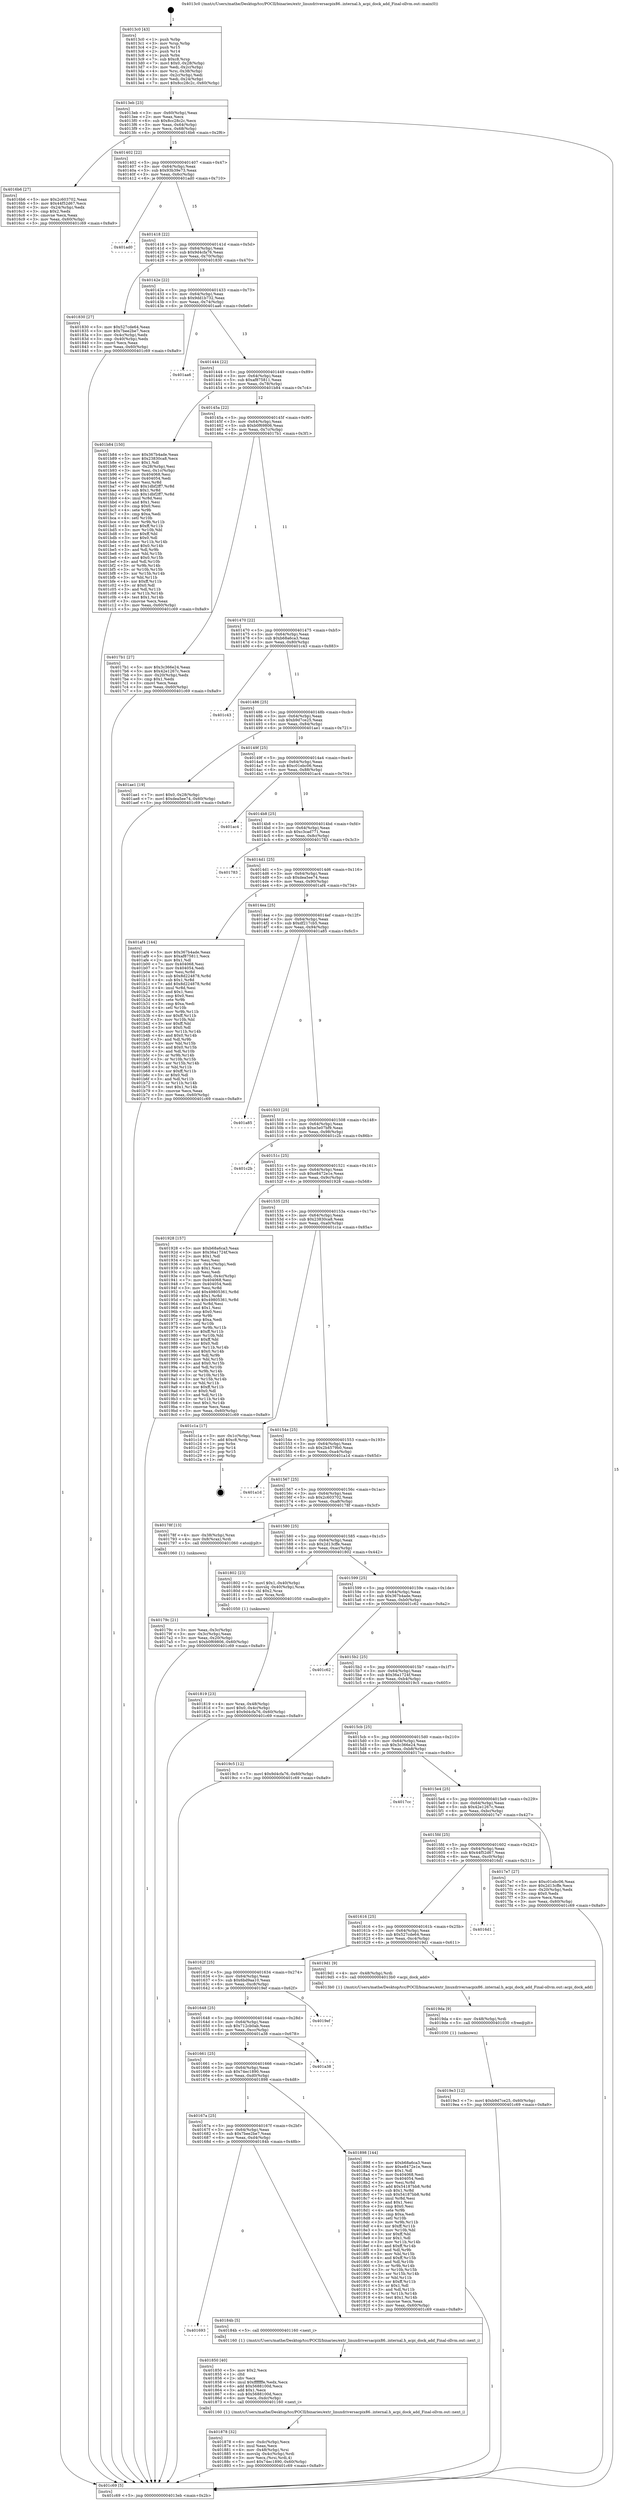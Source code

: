 digraph "0x4013c0" {
  label = "0x4013c0 (/mnt/c/Users/mathe/Desktop/tcc/POCII/binaries/extr_linuxdriversacpix86..internal.h_acpi_dock_add_Final-ollvm.out::main(0))"
  labelloc = "t"
  node[shape=record]

  Entry [label="",width=0.3,height=0.3,shape=circle,fillcolor=black,style=filled]
  "0x4013eb" [label="{
     0x4013eb [23]\l
     | [instrs]\l
     &nbsp;&nbsp;0x4013eb \<+3\>: mov -0x60(%rbp),%eax\l
     &nbsp;&nbsp;0x4013ee \<+2\>: mov %eax,%ecx\l
     &nbsp;&nbsp;0x4013f0 \<+6\>: sub $0x8cc28c2c,%ecx\l
     &nbsp;&nbsp;0x4013f6 \<+3\>: mov %eax,-0x64(%rbp)\l
     &nbsp;&nbsp;0x4013f9 \<+3\>: mov %ecx,-0x68(%rbp)\l
     &nbsp;&nbsp;0x4013fc \<+6\>: je 00000000004016b6 \<main+0x2f6\>\l
  }"]
  "0x4016b6" [label="{
     0x4016b6 [27]\l
     | [instrs]\l
     &nbsp;&nbsp;0x4016b6 \<+5\>: mov $0x2c603702,%eax\l
     &nbsp;&nbsp;0x4016bb \<+5\>: mov $0x44f52d67,%ecx\l
     &nbsp;&nbsp;0x4016c0 \<+3\>: mov -0x24(%rbp),%edx\l
     &nbsp;&nbsp;0x4016c3 \<+3\>: cmp $0x2,%edx\l
     &nbsp;&nbsp;0x4016c6 \<+3\>: cmovne %ecx,%eax\l
     &nbsp;&nbsp;0x4016c9 \<+3\>: mov %eax,-0x60(%rbp)\l
     &nbsp;&nbsp;0x4016cc \<+5\>: jmp 0000000000401c69 \<main+0x8a9\>\l
  }"]
  "0x401402" [label="{
     0x401402 [22]\l
     | [instrs]\l
     &nbsp;&nbsp;0x401402 \<+5\>: jmp 0000000000401407 \<main+0x47\>\l
     &nbsp;&nbsp;0x401407 \<+3\>: mov -0x64(%rbp),%eax\l
     &nbsp;&nbsp;0x40140a \<+5\>: sub $0x93b39e73,%eax\l
     &nbsp;&nbsp;0x40140f \<+3\>: mov %eax,-0x6c(%rbp)\l
     &nbsp;&nbsp;0x401412 \<+6\>: je 0000000000401ad0 \<main+0x710\>\l
  }"]
  "0x401c69" [label="{
     0x401c69 [5]\l
     | [instrs]\l
     &nbsp;&nbsp;0x401c69 \<+5\>: jmp 00000000004013eb \<main+0x2b\>\l
  }"]
  "0x4013c0" [label="{
     0x4013c0 [43]\l
     | [instrs]\l
     &nbsp;&nbsp;0x4013c0 \<+1\>: push %rbp\l
     &nbsp;&nbsp;0x4013c1 \<+3\>: mov %rsp,%rbp\l
     &nbsp;&nbsp;0x4013c4 \<+2\>: push %r15\l
     &nbsp;&nbsp;0x4013c6 \<+2\>: push %r14\l
     &nbsp;&nbsp;0x4013c8 \<+1\>: push %rbx\l
     &nbsp;&nbsp;0x4013c9 \<+7\>: sub $0xc8,%rsp\l
     &nbsp;&nbsp;0x4013d0 \<+7\>: movl $0x0,-0x28(%rbp)\l
     &nbsp;&nbsp;0x4013d7 \<+3\>: mov %edi,-0x2c(%rbp)\l
     &nbsp;&nbsp;0x4013da \<+4\>: mov %rsi,-0x38(%rbp)\l
     &nbsp;&nbsp;0x4013de \<+3\>: mov -0x2c(%rbp),%edi\l
     &nbsp;&nbsp;0x4013e1 \<+3\>: mov %edi,-0x24(%rbp)\l
     &nbsp;&nbsp;0x4013e4 \<+7\>: movl $0x8cc28c2c,-0x60(%rbp)\l
  }"]
  Exit [label="",width=0.3,height=0.3,shape=circle,fillcolor=black,style=filled,peripheries=2]
  "0x401ad0" [label="{
     0x401ad0\l
  }", style=dashed]
  "0x401418" [label="{
     0x401418 [22]\l
     | [instrs]\l
     &nbsp;&nbsp;0x401418 \<+5\>: jmp 000000000040141d \<main+0x5d\>\l
     &nbsp;&nbsp;0x40141d \<+3\>: mov -0x64(%rbp),%eax\l
     &nbsp;&nbsp;0x401420 \<+5\>: sub $0x9d4cfa76,%eax\l
     &nbsp;&nbsp;0x401425 \<+3\>: mov %eax,-0x70(%rbp)\l
     &nbsp;&nbsp;0x401428 \<+6\>: je 0000000000401830 \<main+0x470\>\l
  }"]
  "0x4019e3" [label="{
     0x4019e3 [12]\l
     | [instrs]\l
     &nbsp;&nbsp;0x4019e3 \<+7\>: movl $0xb9d7ce25,-0x60(%rbp)\l
     &nbsp;&nbsp;0x4019ea \<+5\>: jmp 0000000000401c69 \<main+0x8a9\>\l
  }"]
  "0x401830" [label="{
     0x401830 [27]\l
     | [instrs]\l
     &nbsp;&nbsp;0x401830 \<+5\>: mov $0x527cde64,%eax\l
     &nbsp;&nbsp;0x401835 \<+5\>: mov $0x7bee2be7,%ecx\l
     &nbsp;&nbsp;0x40183a \<+3\>: mov -0x4c(%rbp),%edx\l
     &nbsp;&nbsp;0x40183d \<+3\>: cmp -0x40(%rbp),%edx\l
     &nbsp;&nbsp;0x401840 \<+3\>: cmovl %ecx,%eax\l
     &nbsp;&nbsp;0x401843 \<+3\>: mov %eax,-0x60(%rbp)\l
     &nbsp;&nbsp;0x401846 \<+5\>: jmp 0000000000401c69 \<main+0x8a9\>\l
  }"]
  "0x40142e" [label="{
     0x40142e [22]\l
     | [instrs]\l
     &nbsp;&nbsp;0x40142e \<+5\>: jmp 0000000000401433 \<main+0x73\>\l
     &nbsp;&nbsp;0x401433 \<+3\>: mov -0x64(%rbp),%eax\l
     &nbsp;&nbsp;0x401436 \<+5\>: sub $0x9dd1b732,%eax\l
     &nbsp;&nbsp;0x40143b \<+3\>: mov %eax,-0x74(%rbp)\l
     &nbsp;&nbsp;0x40143e \<+6\>: je 0000000000401aa6 \<main+0x6e6\>\l
  }"]
  "0x4019da" [label="{
     0x4019da [9]\l
     | [instrs]\l
     &nbsp;&nbsp;0x4019da \<+4\>: mov -0x48(%rbp),%rdi\l
     &nbsp;&nbsp;0x4019de \<+5\>: call 0000000000401030 \<free@plt\>\l
     | [calls]\l
     &nbsp;&nbsp;0x401030 \{1\} (unknown)\l
  }"]
  "0x401aa6" [label="{
     0x401aa6\l
  }", style=dashed]
  "0x401444" [label="{
     0x401444 [22]\l
     | [instrs]\l
     &nbsp;&nbsp;0x401444 \<+5\>: jmp 0000000000401449 \<main+0x89\>\l
     &nbsp;&nbsp;0x401449 \<+3\>: mov -0x64(%rbp),%eax\l
     &nbsp;&nbsp;0x40144c \<+5\>: sub $0xaf875811,%eax\l
     &nbsp;&nbsp;0x401451 \<+3\>: mov %eax,-0x78(%rbp)\l
     &nbsp;&nbsp;0x401454 \<+6\>: je 0000000000401b84 \<main+0x7c4\>\l
  }"]
  "0x401878" [label="{
     0x401878 [32]\l
     | [instrs]\l
     &nbsp;&nbsp;0x401878 \<+6\>: mov -0xdc(%rbp),%ecx\l
     &nbsp;&nbsp;0x40187e \<+3\>: imul %eax,%ecx\l
     &nbsp;&nbsp;0x401881 \<+4\>: mov -0x48(%rbp),%rsi\l
     &nbsp;&nbsp;0x401885 \<+4\>: movslq -0x4c(%rbp),%rdi\l
     &nbsp;&nbsp;0x401889 \<+3\>: mov %ecx,(%rsi,%rdi,4)\l
     &nbsp;&nbsp;0x40188c \<+7\>: movl $0x74ec1890,-0x60(%rbp)\l
     &nbsp;&nbsp;0x401893 \<+5\>: jmp 0000000000401c69 \<main+0x8a9\>\l
  }"]
  "0x401b84" [label="{
     0x401b84 [150]\l
     | [instrs]\l
     &nbsp;&nbsp;0x401b84 \<+5\>: mov $0x367b4ade,%eax\l
     &nbsp;&nbsp;0x401b89 \<+5\>: mov $0x23830ca8,%ecx\l
     &nbsp;&nbsp;0x401b8e \<+2\>: mov $0x1,%dl\l
     &nbsp;&nbsp;0x401b90 \<+3\>: mov -0x28(%rbp),%esi\l
     &nbsp;&nbsp;0x401b93 \<+3\>: mov %esi,-0x1c(%rbp)\l
     &nbsp;&nbsp;0x401b96 \<+7\>: mov 0x404068,%esi\l
     &nbsp;&nbsp;0x401b9d \<+7\>: mov 0x404054,%edi\l
     &nbsp;&nbsp;0x401ba4 \<+3\>: mov %esi,%r8d\l
     &nbsp;&nbsp;0x401ba7 \<+7\>: add $0x1dbf2ff7,%r8d\l
     &nbsp;&nbsp;0x401bae \<+4\>: sub $0x1,%r8d\l
     &nbsp;&nbsp;0x401bb2 \<+7\>: sub $0x1dbf2ff7,%r8d\l
     &nbsp;&nbsp;0x401bb9 \<+4\>: imul %r8d,%esi\l
     &nbsp;&nbsp;0x401bbd \<+3\>: and $0x1,%esi\l
     &nbsp;&nbsp;0x401bc0 \<+3\>: cmp $0x0,%esi\l
     &nbsp;&nbsp;0x401bc3 \<+4\>: sete %r9b\l
     &nbsp;&nbsp;0x401bc7 \<+3\>: cmp $0xa,%edi\l
     &nbsp;&nbsp;0x401bca \<+4\>: setl %r10b\l
     &nbsp;&nbsp;0x401bce \<+3\>: mov %r9b,%r11b\l
     &nbsp;&nbsp;0x401bd1 \<+4\>: xor $0xff,%r11b\l
     &nbsp;&nbsp;0x401bd5 \<+3\>: mov %r10b,%bl\l
     &nbsp;&nbsp;0x401bd8 \<+3\>: xor $0xff,%bl\l
     &nbsp;&nbsp;0x401bdb \<+3\>: xor $0x0,%dl\l
     &nbsp;&nbsp;0x401bde \<+3\>: mov %r11b,%r14b\l
     &nbsp;&nbsp;0x401be1 \<+4\>: and $0x0,%r14b\l
     &nbsp;&nbsp;0x401be5 \<+3\>: and %dl,%r9b\l
     &nbsp;&nbsp;0x401be8 \<+3\>: mov %bl,%r15b\l
     &nbsp;&nbsp;0x401beb \<+4\>: and $0x0,%r15b\l
     &nbsp;&nbsp;0x401bef \<+3\>: and %dl,%r10b\l
     &nbsp;&nbsp;0x401bf2 \<+3\>: or %r9b,%r14b\l
     &nbsp;&nbsp;0x401bf5 \<+3\>: or %r10b,%r15b\l
     &nbsp;&nbsp;0x401bf8 \<+3\>: xor %r15b,%r14b\l
     &nbsp;&nbsp;0x401bfb \<+3\>: or %bl,%r11b\l
     &nbsp;&nbsp;0x401bfe \<+4\>: xor $0xff,%r11b\l
     &nbsp;&nbsp;0x401c02 \<+3\>: or $0x0,%dl\l
     &nbsp;&nbsp;0x401c05 \<+3\>: and %dl,%r11b\l
     &nbsp;&nbsp;0x401c08 \<+3\>: or %r11b,%r14b\l
     &nbsp;&nbsp;0x401c0b \<+4\>: test $0x1,%r14b\l
     &nbsp;&nbsp;0x401c0f \<+3\>: cmovne %ecx,%eax\l
     &nbsp;&nbsp;0x401c12 \<+3\>: mov %eax,-0x60(%rbp)\l
     &nbsp;&nbsp;0x401c15 \<+5\>: jmp 0000000000401c69 \<main+0x8a9\>\l
  }"]
  "0x40145a" [label="{
     0x40145a [22]\l
     | [instrs]\l
     &nbsp;&nbsp;0x40145a \<+5\>: jmp 000000000040145f \<main+0x9f\>\l
     &nbsp;&nbsp;0x40145f \<+3\>: mov -0x64(%rbp),%eax\l
     &nbsp;&nbsp;0x401462 \<+5\>: sub $0xb0f69806,%eax\l
     &nbsp;&nbsp;0x401467 \<+3\>: mov %eax,-0x7c(%rbp)\l
     &nbsp;&nbsp;0x40146a \<+6\>: je 00000000004017b1 \<main+0x3f1\>\l
  }"]
  "0x401850" [label="{
     0x401850 [40]\l
     | [instrs]\l
     &nbsp;&nbsp;0x401850 \<+5\>: mov $0x2,%ecx\l
     &nbsp;&nbsp;0x401855 \<+1\>: cltd\l
     &nbsp;&nbsp;0x401856 \<+2\>: idiv %ecx\l
     &nbsp;&nbsp;0x401858 \<+6\>: imul $0xfffffffe,%edx,%ecx\l
     &nbsp;&nbsp;0x40185e \<+6\>: add $0x5688100d,%ecx\l
     &nbsp;&nbsp;0x401864 \<+3\>: add $0x1,%ecx\l
     &nbsp;&nbsp;0x401867 \<+6\>: sub $0x5688100d,%ecx\l
     &nbsp;&nbsp;0x40186d \<+6\>: mov %ecx,-0xdc(%rbp)\l
     &nbsp;&nbsp;0x401873 \<+5\>: call 0000000000401160 \<next_i\>\l
     | [calls]\l
     &nbsp;&nbsp;0x401160 \{1\} (/mnt/c/Users/mathe/Desktop/tcc/POCII/binaries/extr_linuxdriversacpix86..internal.h_acpi_dock_add_Final-ollvm.out::next_i)\l
  }"]
  "0x4017b1" [label="{
     0x4017b1 [27]\l
     | [instrs]\l
     &nbsp;&nbsp;0x4017b1 \<+5\>: mov $0x3c366e24,%eax\l
     &nbsp;&nbsp;0x4017b6 \<+5\>: mov $0x42e1267c,%ecx\l
     &nbsp;&nbsp;0x4017bb \<+3\>: mov -0x20(%rbp),%edx\l
     &nbsp;&nbsp;0x4017be \<+3\>: cmp $0x1,%edx\l
     &nbsp;&nbsp;0x4017c1 \<+3\>: cmovl %ecx,%eax\l
     &nbsp;&nbsp;0x4017c4 \<+3\>: mov %eax,-0x60(%rbp)\l
     &nbsp;&nbsp;0x4017c7 \<+5\>: jmp 0000000000401c69 \<main+0x8a9\>\l
  }"]
  "0x401470" [label="{
     0x401470 [22]\l
     | [instrs]\l
     &nbsp;&nbsp;0x401470 \<+5\>: jmp 0000000000401475 \<main+0xb5\>\l
     &nbsp;&nbsp;0x401475 \<+3\>: mov -0x64(%rbp),%eax\l
     &nbsp;&nbsp;0x401478 \<+5\>: sub $0xb68a6ca3,%eax\l
     &nbsp;&nbsp;0x40147d \<+3\>: mov %eax,-0x80(%rbp)\l
     &nbsp;&nbsp;0x401480 \<+6\>: je 0000000000401c43 \<main+0x883\>\l
  }"]
  "0x401693" [label="{
     0x401693\l
  }", style=dashed]
  "0x401c43" [label="{
     0x401c43\l
  }", style=dashed]
  "0x401486" [label="{
     0x401486 [25]\l
     | [instrs]\l
     &nbsp;&nbsp;0x401486 \<+5\>: jmp 000000000040148b \<main+0xcb\>\l
     &nbsp;&nbsp;0x40148b \<+3\>: mov -0x64(%rbp),%eax\l
     &nbsp;&nbsp;0x40148e \<+5\>: sub $0xb9d7ce25,%eax\l
     &nbsp;&nbsp;0x401493 \<+6\>: mov %eax,-0x84(%rbp)\l
     &nbsp;&nbsp;0x401499 \<+6\>: je 0000000000401ae1 \<main+0x721\>\l
  }"]
  "0x40184b" [label="{
     0x40184b [5]\l
     | [instrs]\l
     &nbsp;&nbsp;0x40184b \<+5\>: call 0000000000401160 \<next_i\>\l
     | [calls]\l
     &nbsp;&nbsp;0x401160 \{1\} (/mnt/c/Users/mathe/Desktop/tcc/POCII/binaries/extr_linuxdriversacpix86..internal.h_acpi_dock_add_Final-ollvm.out::next_i)\l
  }"]
  "0x401ae1" [label="{
     0x401ae1 [19]\l
     | [instrs]\l
     &nbsp;&nbsp;0x401ae1 \<+7\>: movl $0x0,-0x28(%rbp)\l
     &nbsp;&nbsp;0x401ae8 \<+7\>: movl $0xdea5ee74,-0x60(%rbp)\l
     &nbsp;&nbsp;0x401aef \<+5\>: jmp 0000000000401c69 \<main+0x8a9\>\l
  }"]
  "0x40149f" [label="{
     0x40149f [25]\l
     | [instrs]\l
     &nbsp;&nbsp;0x40149f \<+5\>: jmp 00000000004014a4 \<main+0xe4\>\l
     &nbsp;&nbsp;0x4014a4 \<+3\>: mov -0x64(%rbp),%eax\l
     &nbsp;&nbsp;0x4014a7 \<+5\>: sub $0xc01ebc06,%eax\l
     &nbsp;&nbsp;0x4014ac \<+6\>: mov %eax,-0x88(%rbp)\l
     &nbsp;&nbsp;0x4014b2 \<+6\>: je 0000000000401ac4 \<main+0x704\>\l
  }"]
  "0x40167a" [label="{
     0x40167a [25]\l
     | [instrs]\l
     &nbsp;&nbsp;0x40167a \<+5\>: jmp 000000000040167f \<main+0x2bf\>\l
     &nbsp;&nbsp;0x40167f \<+3\>: mov -0x64(%rbp),%eax\l
     &nbsp;&nbsp;0x401682 \<+5\>: sub $0x7bee2be7,%eax\l
     &nbsp;&nbsp;0x401687 \<+6\>: mov %eax,-0xd4(%rbp)\l
     &nbsp;&nbsp;0x40168d \<+6\>: je 000000000040184b \<main+0x48b\>\l
  }"]
  "0x401ac4" [label="{
     0x401ac4\l
  }", style=dashed]
  "0x4014b8" [label="{
     0x4014b8 [25]\l
     | [instrs]\l
     &nbsp;&nbsp;0x4014b8 \<+5\>: jmp 00000000004014bd \<main+0xfd\>\l
     &nbsp;&nbsp;0x4014bd \<+3\>: mov -0x64(%rbp),%eax\l
     &nbsp;&nbsp;0x4014c0 \<+5\>: sub $0xc3cad771,%eax\l
     &nbsp;&nbsp;0x4014c5 \<+6\>: mov %eax,-0x8c(%rbp)\l
     &nbsp;&nbsp;0x4014cb \<+6\>: je 0000000000401783 \<main+0x3c3\>\l
  }"]
  "0x401898" [label="{
     0x401898 [144]\l
     | [instrs]\l
     &nbsp;&nbsp;0x401898 \<+5\>: mov $0xb68a6ca3,%eax\l
     &nbsp;&nbsp;0x40189d \<+5\>: mov $0xe8472e1e,%ecx\l
     &nbsp;&nbsp;0x4018a2 \<+2\>: mov $0x1,%dl\l
     &nbsp;&nbsp;0x4018a4 \<+7\>: mov 0x404068,%esi\l
     &nbsp;&nbsp;0x4018ab \<+7\>: mov 0x404054,%edi\l
     &nbsp;&nbsp;0x4018b2 \<+3\>: mov %esi,%r8d\l
     &nbsp;&nbsp;0x4018b5 \<+7\>: add $0x54187bb8,%r8d\l
     &nbsp;&nbsp;0x4018bc \<+4\>: sub $0x1,%r8d\l
     &nbsp;&nbsp;0x4018c0 \<+7\>: sub $0x54187bb8,%r8d\l
     &nbsp;&nbsp;0x4018c7 \<+4\>: imul %r8d,%esi\l
     &nbsp;&nbsp;0x4018cb \<+3\>: and $0x1,%esi\l
     &nbsp;&nbsp;0x4018ce \<+3\>: cmp $0x0,%esi\l
     &nbsp;&nbsp;0x4018d1 \<+4\>: sete %r9b\l
     &nbsp;&nbsp;0x4018d5 \<+3\>: cmp $0xa,%edi\l
     &nbsp;&nbsp;0x4018d8 \<+4\>: setl %r10b\l
     &nbsp;&nbsp;0x4018dc \<+3\>: mov %r9b,%r11b\l
     &nbsp;&nbsp;0x4018df \<+4\>: xor $0xff,%r11b\l
     &nbsp;&nbsp;0x4018e3 \<+3\>: mov %r10b,%bl\l
     &nbsp;&nbsp;0x4018e6 \<+3\>: xor $0xff,%bl\l
     &nbsp;&nbsp;0x4018e9 \<+3\>: xor $0x1,%dl\l
     &nbsp;&nbsp;0x4018ec \<+3\>: mov %r11b,%r14b\l
     &nbsp;&nbsp;0x4018ef \<+4\>: and $0xff,%r14b\l
     &nbsp;&nbsp;0x4018f3 \<+3\>: and %dl,%r9b\l
     &nbsp;&nbsp;0x4018f6 \<+3\>: mov %bl,%r15b\l
     &nbsp;&nbsp;0x4018f9 \<+4\>: and $0xff,%r15b\l
     &nbsp;&nbsp;0x4018fd \<+3\>: and %dl,%r10b\l
     &nbsp;&nbsp;0x401900 \<+3\>: or %r9b,%r14b\l
     &nbsp;&nbsp;0x401903 \<+3\>: or %r10b,%r15b\l
     &nbsp;&nbsp;0x401906 \<+3\>: xor %r15b,%r14b\l
     &nbsp;&nbsp;0x401909 \<+3\>: or %bl,%r11b\l
     &nbsp;&nbsp;0x40190c \<+4\>: xor $0xff,%r11b\l
     &nbsp;&nbsp;0x401910 \<+3\>: or $0x1,%dl\l
     &nbsp;&nbsp;0x401913 \<+3\>: and %dl,%r11b\l
     &nbsp;&nbsp;0x401916 \<+3\>: or %r11b,%r14b\l
     &nbsp;&nbsp;0x401919 \<+4\>: test $0x1,%r14b\l
     &nbsp;&nbsp;0x40191d \<+3\>: cmovne %ecx,%eax\l
     &nbsp;&nbsp;0x401920 \<+3\>: mov %eax,-0x60(%rbp)\l
     &nbsp;&nbsp;0x401923 \<+5\>: jmp 0000000000401c69 \<main+0x8a9\>\l
  }"]
  "0x401783" [label="{
     0x401783\l
  }", style=dashed]
  "0x4014d1" [label="{
     0x4014d1 [25]\l
     | [instrs]\l
     &nbsp;&nbsp;0x4014d1 \<+5\>: jmp 00000000004014d6 \<main+0x116\>\l
     &nbsp;&nbsp;0x4014d6 \<+3\>: mov -0x64(%rbp),%eax\l
     &nbsp;&nbsp;0x4014d9 \<+5\>: sub $0xdea5ee74,%eax\l
     &nbsp;&nbsp;0x4014de \<+6\>: mov %eax,-0x90(%rbp)\l
     &nbsp;&nbsp;0x4014e4 \<+6\>: je 0000000000401af4 \<main+0x734\>\l
  }"]
  "0x401661" [label="{
     0x401661 [25]\l
     | [instrs]\l
     &nbsp;&nbsp;0x401661 \<+5\>: jmp 0000000000401666 \<main+0x2a6\>\l
     &nbsp;&nbsp;0x401666 \<+3\>: mov -0x64(%rbp),%eax\l
     &nbsp;&nbsp;0x401669 \<+5\>: sub $0x74ec1890,%eax\l
     &nbsp;&nbsp;0x40166e \<+6\>: mov %eax,-0xd0(%rbp)\l
     &nbsp;&nbsp;0x401674 \<+6\>: je 0000000000401898 \<main+0x4d8\>\l
  }"]
  "0x401af4" [label="{
     0x401af4 [144]\l
     | [instrs]\l
     &nbsp;&nbsp;0x401af4 \<+5\>: mov $0x367b4ade,%eax\l
     &nbsp;&nbsp;0x401af9 \<+5\>: mov $0xaf875811,%ecx\l
     &nbsp;&nbsp;0x401afe \<+2\>: mov $0x1,%dl\l
     &nbsp;&nbsp;0x401b00 \<+7\>: mov 0x404068,%esi\l
     &nbsp;&nbsp;0x401b07 \<+7\>: mov 0x404054,%edi\l
     &nbsp;&nbsp;0x401b0e \<+3\>: mov %esi,%r8d\l
     &nbsp;&nbsp;0x401b11 \<+7\>: sub $0x8d224878,%r8d\l
     &nbsp;&nbsp;0x401b18 \<+4\>: sub $0x1,%r8d\l
     &nbsp;&nbsp;0x401b1c \<+7\>: add $0x8d224878,%r8d\l
     &nbsp;&nbsp;0x401b23 \<+4\>: imul %r8d,%esi\l
     &nbsp;&nbsp;0x401b27 \<+3\>: and $0x1,%esi\l
     &nbsp;&nbsp;0x401b2a \<+3\>: cmp $0x0,%esi\l
     &nbsp;&nbsp;0x401b2d \<+4\>: sete %r9b\l
     &nbsp;&nbsp;0x401b31 \<+3\>: cmp $0xa,%edi\l
     &nbsp;&nbsp;0x401b34 \<+4\>: setl %r10b\l
     &nbsp;&nbsp;0x401b38 \<+3\>: mov %r9b,%r11b\l
     &nbsp;&nbsp;0x401b3b \<+4\>: xor $0xff,%r11b\l
     &nbsp;&nbsp;0x401b3f \<+3\>: mov %r10b,%bl\l
     &nbsp;&nbsp;0x401b42 \<+3\>: xor $0xff,%bl\l
     &nbsp;&nbsp;0x401b45 \<+3\>: xor $0x0,%dl\l
     &nbsp;&nbsp;0x401b48 \<+3\>: mov %r11b,%r14b\l
     &nbsp;&nbsp;0x401b4b \<+4\>: and $0x0,%r14b\l
     &nbsp;&nbsp;0x401b4f \<+3\>: and %dl,%r9b\l
     &nbsp;&nbsp;0x401b52 \<+3\>: mov %bl,%r15b\l
     &nbsp;&nbsp;0x401b55 \<+4\>: and $0x0,%r15b\l
     &nbsp;&nbsp;0x401b59 \<+3\>: and %dl,%r10b\l
     &nbsp;&nbsp;0x401b5c \<+3\>: or %r9b,%r14b\l
     &nbsp;&nbsp;0x401b5f \<+3\>: or %r10b,%r15b\l
     &nbsp;&nbsp;0x401b62 \<+3\>: xor %r15b,%r14b\l
     &nbsp;&nbsp;0x401b65 \<+3\>: or %bl,%r11b\l
     &nbsp;&nbsp;0x401b68 \<+4\>: xor $0xff,%r11b\l
     &nbsp;&nbsp;0x401b6c \<+3\>: or $0x0,%dl\l
     &nbsp;&nbsp;0x401b6f \<+3\>: and %dl,%r11b\l
     &nbsp;&nbsp;0x401b72 \<+3\>: or %r11b,%r14b\l
     &nbsp;&nbsp;0x401b75 \<+4\>: test $0x1,%r14b\l
     &nbsp;&nbsp;0x401b79 \<+3\>: cmovne %ecx,%eax\l
     &nbsp;&nbsp;0x401b7c \<+3\>: mov %eax,-0x60(%rbp)\l
     &nbsp;&nbsp;0x401b7f \<+5\>: jmp 0000000000401c69 \<main+0x8a9\>\l
  }"]
  "0x4014ea" [label="{
     0x4014ea [25]\l
     | [instrs]\l
     &nbsp;&nbsp;0x4014ea \<+5\>: jmp 00000000004014ef \<main+0x12f\>\l
     &nbsp;&nbsp;0x4014ef \<+3\>: mov -0x64(%rbp),%eax\l
     &nbsp;&nbsp;0x4014f2 \<+5\>: sub $0xdf217cb5,%eax\l
     &nbsp;&nbsp;0x4014f7 \<+6\>: mov %eax,-0x94(%rbp)\l
     &nbsp;&nbsp;0x4014fd \<+6\>: je 0000000000401a85 \<main+0x6c5\>\l
  }"]
  "0x401a38" [label="{
     0x401a38\l
  }", style=dashed]
  "0x401a85" [label="{
     0x401a85\l
  }", style=dashed]
  "0x401503" [label="{
     0x401503 [25]\l
     | [instrs]\l
     &nbsp;&nbsp;0x401503 \<+5\>: jmp 0000000000401508 \<main+0x148\>\l
     &nbsp;&nbsp;0x401508 \<+3\>: mov -0x64(%rbp),%eax\l
     &nbsp;&nbsp;0x40150b \<+5\>: sub $0xe3e07bf9,%eax\l
     &nbsp;&nbsp;0x401510 \<+6\>: mov %eax,-0x98(%rbp)\l
     &nbsp;&nbsp;0x401516 \<+6\>: je 0000000000401c2b \<main+0x86b\>\l
  }"]
  "0x401648" [label="{
     0x401648 [25]\l
     | [instrs]\l
     &nbsp;&nbsp;0x401648 \<+5\>: jmp 000000000040164d \<main+0x28d\>\l
     &nbsp;&nbsp;0x40164d \<+3\>: mov -0x64(%rbp),%eax\l
     &nbsp;&nbsp;0x401650 \<+5\>: sub $0x712cb0ab,%eax\l
     &nbsp;&nbsp;0x401655 \<+6\>: mov %eax,-0xcc(%rbp)\l
     &nbsp;&nbsp;0x40165b \<+6\>: je 0000000000401a38 \<main+0x678\>\l
  }"]
  "0x401c2b" [label="{
     0x401c2b\l
  }", style=dashed]
  "0x40151c" [label="{
     0x40151c [25]\l
     | [instrs]\l
     &nbsp;&nbsp;0x40151c \<+5\>: jmp 0000000000401521 \<main+0x161\>\l
     &nbsp;&nbsp;0x401521 \<+3\>: mov -0x64(%rbp),%eax\l
     &nbsp;&nbsp;0x401524 \<+5\>: sub $0xe8472e1e,%eax\l
     &nbsp;&nbsp;0x401529 \<+6\>: mov %eax,-0x9c(%rbp)\l
     &nbsp;&nbsp;0x40152f \<+6\>: je 0000000000401928 \<main+0x568\>\l
  }"]
  "0x4019ef" [label="{
     0x4019ef\l
  }", style=dashed]
  "0x401928" [label="{
     0x401928 [157]\l
     | [instrs]\l
     &nbsp;&nbsp;0x401928 \<+5\>: mov $0xb68a6ca3,%eax\l
     &nbsp;&nbsp;0x40192d \<+5\>: mov $0x36a1724f,%ecx\l
     &nbsp;&nbsp;0x401932 \<+2\>: mov $0x1,%dl\l
     &nbsp;&nbsp;0x401934 \<+2\>: xor %esi,%esi\l
     &nbsp;&nbsp;0x401936 \<+3\>: mov -0x4c(%rbp),%edi\l
     &nbsp;&nbsp;0x401939 \<+3\>: sub $0x1,%esi\l
     &nbsp;&nbsp;0x40193c \<+2\>: sub %esi,%edi\l
     &nbsp;&nbsp;0x40193e \<+3\>: mov %edi,-0x4c(%rbp)\l
     &nbsp;&nbsp;0x401941 \<+7\>: mov 0x404068,%esi\l
     &nbsp;&nbsp;0x401948 \<+7\>: mov 0x404054,%edi\l
     &nbsp;&nbsp;0x40194f \<+3\>: mov %esi,%r8d\l
     &nbsp;&nbsp;0x401952 \<+7\>: add $0x49805361,%r8d\l
     &nbsp;&nbsp;0x401959 \<+4\>: sub $0x1,%r8d\l
     &nbsp;&nbsp;0x40195d \<+7\>: sub $0x49805361,%r8d\l
     &nbsp;&nbsp;0x401964 \<+4\>: imul %r8d,%esi\l
     &nbsp;&nbsp;0x401968 \<+3\>: and $0x1,%esi\l
     &nbsp;&nbsp;0x40196b \<+3\>: cmp $0x0,%esi\l
     &nbsp;&nbsp;0x40196e \<+4\>: sete %r9b\l
     &nbsp;&nbsp;0x401972 \<+3\>: cmp $0xa,%edi\l
     &nbsp;&nbsp;0x401975 \<+4\>: setl %r10b\l
     &nbsp;&nbsp;0x401979 \<+3\>: mov %r9b,%r11b\l
     &nbsp;&nbsp;0x40197c \<+4\>: xor $0xff,%r11b\l
     &nbsp;&nbsp;0x401980 \<+3\>: mov %r10b,%bl\l
     &nbsp;&nbsp;0x401983 \<+3\>: xor $0xff,%bl\l
     &nbsp;&nbsp;0x401986 \<+3\>: xor $0x0,%dl\l
     &nbsp;&nbsp;0x401989 \<+3\>: mov %r11b,%r14b\l
     &nbsp;&nbsp;0x40198c \<+4\>: and $0x0,%r14b\l
     &nbsp;&nbsp;0x401990 \<+3\>: and %dl,%r9b\l
     &nbsp;&nbsp;0x401993 \<+3\>: mov %bl,%r15b\l
     &nbsp;&nbsp;0x401996 \<+4\>: and $0x0,%r15b\l
     &nbsp;&nbsp;0x40199a \<+3\>: and %dl,%r10b\l
     &nbsp;&nbsp;0x40199d \<+3\>: or %r9b,%r14b\l
     &nbsp;&nbsp;0x4019a0 \<+3\>: or %r10b,%r15b\l
     &nbsp;&nbsp;0x4019a3 \<+3\>: xor %r15b,%r14b\l
     &nbsp;&nbsp;0x4019a6 \<+3\>: or %bl,%r11b\l
     &nbsp;&nbsp;0x4019a9 \<+4\>: xor $0xff,%r11b\l
     &nbsp;&nbsp;0x4019ad \<+3\>: or $0x0,%dl\l
     &nbsp;&nbsp;0x4019b0 \<+3\>: and %dl,%r11b\l
     &nbsp;&nbsp;0x4019b3 \<+3\>: or %r11b,%r14b\l
     &nbsp;&nbsp;0x4019b6 \<+4\>: test $0x1,%r14b\l
     &nbsp;&nbsp;0x4019ba \<+3\>: cmovne %ecx,%eax\l
     &nbsp;&nbsp;0x4019bd \<+3\>: mov %eax,-0x60(%rbp)\l
     &nbsp;&nbsp;0x4019c0 \<+5\>: jmp 0000000000401c69 \<main+0x8a9\>\l
  }"]
  "0x401535" [label="{
     0x401535 [25]\l
     | [instrs]\l
     &nbsp;&nbsp;0x401535 \<+5\>: jmp 000000000040153a \<main+0x17a\>\l
     &nbsp;&nbsp;0x40153a \<+3\>: mov -0x64(%rbp),%eax\l
     &nbsp;&nbsp;0x40153d \<+5\>: sub $0x23830ca8,%eax\l
     &nbsp;&nbsp;0x401542 \<+6\>: mov %eax,-0xa0(%rbp)\l
     &nbsp;&nbsp;0x401548 \<+6\>: je 0000000000401c1a \<main+0x85a\>\l
  }"]
  "0x40162f" [label="{
     0x40162f [25]\l
     | [instrs]\l
     &nbsp;&nbsp;0x40162f \<+5\>: jmp 0000000000401634 \<main+0x274\>\l
     &nbsp;&nbsp;0x401634 \<+3\>: mov -0x64(%rbp),%eax\l
     &nbsp;&nbsp;0x401637 \<+5\>: sub $0x6bd9aa10,%eax\l
     &nbsp;&nbsp;0x40163c \<+6\>: mov %eax,-0xc8(%rbp)\l
     &nbsp;&nbsp;0x401642 \<+6\>: je 00000000004019ef \<main+0x62f\>\l
  }"]
  "0x401c1a" [label="{
     0x401c1a [17]\l
     | [instrs]\l
     &nbsp;&nbsp;0x401c1a \<+3\>: mov -0x1c(%rbp),%eax\l
     &nbsp;&nbsp;0x401c1d \<+7\>: add $0xc8,%rsp\l
     &nbsp;&nbsp;0x401c24 \<+1\>: pop %rbx\l
     &nbsp;&nbsp;0x401c25 \<+2\>: pop %r14\l
     &nbsp;&nbsp;0x401c27 \<+2\>: pop %r15\l
     &nbsp;&nbsp;0x401c29 \<+1\>: pop %rbp\l
     &nbsp;&nbsp;0x401c2a \<+1\>: ret\l
  }"]
  "0x40154e" [label="{
     0x40154e [25]\l
     | [instrs]\l
     &nbsp;&nbsp;0x40154e \<+5\>: jmp 0000000000401553 \<main+0x193\>\l
     &nbsp;&nbsp;0x401553 \<+3\>: mov -0x64(%rbp),%eax\l
     &nbsp;&nbsp;0x401556 \<+5\>: sub $0x2b4579b0,%eax\l
     &nbsp;&nbsp;0x40155b \<+6\>: mov %eax,-0xa4(%rbp)\l
     &nbsp;&nbsp;0x401561 \<+6\>: je 0000000000401a1d \<main+0x65d\>\l
  }"]
  "0x4019d1" [label="{
     0x4019d1 [9]\l
     | [instrs]\l
     &nbsp;&nbsp;0x4019d1 \<+4\>: mov -0x48(%rbp),%rdi\l
     &nbsp;&nbsp;0x4019d5 \<+5\>: call 00000000004013b0 \<acpi_dock_add\>\l
     | [calls]\l
     &nbsp;&nbsp;0x4013b0 \{1\} (/mnt/c/Users/mathe/Desktop/tcc/POCII/binaries/extr_linuxdriversacpix86..internal.h_acpi_dock_add_Final-ollvm.out::acpi_dock_add)\l
  }"]
  "0x401a1d" [label="{
     0x401a1d\l
  }", style=dashed]
  "0x401567" [label="{
     0x401567 [25]\l
     | [instrs]\l
     &nbsp;&nbsp;0x401567 \<+5\>: jmp 000000000040156c \<main+0x1ac\>\l
     &nbsp;&nbsp;0x40156c \<+3\>: mov -0x64(%rbp),%eax\l
     &nbsp;&nbsp;0x40156f \<+5\>: sub $0x2c603702,%eax\l
     &nbsp;&nbsp;0x401574 \<+6\>: mov %eax,-0xa8(%rbp)\l
     &nbsp;&nbsp;0x40157a \<+6\>: je 000000000040178f \<main+0x3cf\>\l
  }"]
  "0x401616" [label="{
     0x401616 [25]\l
     | [instrs]\l
     &nbsp;&nbsp;0x401616 \<+5\>: jmp 000000000040161b \<main+0x25b\>\l
     &nbsp;&nbsp;0x40161b \<+3\>: mov -0x64(%rbp),%eax\l
     &nbsp;&nbsp;0x40161e \<+5\>: sub $0x527cde64,%eax\l
     &nbsp;&nbsp;0x401623 \<+6\>: mov %eax,-0xc4(%rbp)\l
     &nbsp;&nbsp;0x401629 \<+6\>: je 00000000004019d1 \<main+0x611\>\l
  }"]
  "0x40178f" [label="{
     0x40178f [13]\l
     | [instrs]\l
     &nbsp;&nbsp;0x40178f \<+4\>: mov -0x38(%rbp),%rax\l
     &nbsp;&nbsp;0x401793 \<+4\>: mov 0x8(%rax),%rdi\l
     &nbsp;&nbsp;0x401797 \<+5\>: call 0000000000401060 \<atoi@plt\>\l
     | [calls]\l
     &nbsp;&nbsp;0x401060 \{1\} (unknown)\l
  }"]
  "0x401580" [label="{
     0x401580 [25]\l
     | [instrs]\l
     &nbsp;&nbsp;0x401580 \<+5\>: jmp 0000000000401585 \<main+0x1c5\>\l
     &nbsp;&nbsp;0x401585 \<+3\>: mov -0x64(%rbp),%eax\l
     &nbsp;&nbsp;0x401588 \<+5\>: sub $0x2d13cffe,%eax\l
     &nbsp;&nbsp;0x40158d \<+6\>: mov %eax,-0xac(%rbp)\l
     &nbsp;&nbsp;0x401593 \<+6\>: je 0000000000401802 \<main+0x442\>\l
  }"]
  "0x40179c" [label="{
     0x40179c [21]\l
     | [instrs]\l
     &nbsp;&nbsp;0x40179c \<+3\>: mov %eax,-0x3c(%rbp)\l
     &nbsp;&nbsp;0x40179f \<+3\>: mov -0x3c(%rbp),%eax\l
     &nbsp;&nbsp;0x4017a2 \<+3\>: mov %eax,-0x20(%rbp)\l
     &nbsp;&nbsp;0x4017a5 \<+7\>: movl $0xb0f69806,-0x60(%rbp)\l
     &nbsp;&nbsp;0x4017ac \<+5\>: jmp 0000000000401c69 \<main+0x8a9\>\l
  }"]
  "0x4016d1" [label="{
     0x4016d1\l
  }", style=dashed]
  "0x401802" [label="{
     0x401802 [23]\l
     | [instrs]\l
     &nbsp;&nbsp;0x401802 \<+7\>: movl $0x1,-0x40(%rbp)\l
     &nbsp;&nbsp;0x401809 \<+4\>: movslq -0x40(%rbp),%rax\l
     &nbsp;&nbsp;0x40180d \<+4\>: shl $0x2,%rax\l
     &nbsp;&nbsp;0x401811 \<+3\>: mov %rax,%rdi\l
     &nbsp;&nbsp;0x401814 \<+5\>: call 0000000000401050 \<malloc@plt\>\l
     | [calls]\l
     &nbsp;&nbsp;0x401050 \{1\} (unknown)\l
  }"]
  "0x401599" [label="{
     0x401599 [25]\l
     | [instrs]\l
     &nbsp;&nbsp;0x401599 \<+5\>: jmp 000000000040159e \<main+0x1de\>\l
     &nbsp;&nbsp;0x40159e \<+3\>: mov -0x64(%rbp),%eax\l
     &nbsp;&nbsp;0x4015a1 \<+5\>: sub $0x367b4ade,%eax\l
     &nbsp;&nbsp;0x4015a6 \<+6\>: mov %eax,-0xb0(%rbp)\l
     &nbsp;&nbsp;0x4015ac \<+6\>: je 0000000000401c62 \<main+0x8a2\>\l
  }"]
  "0x401819" [label="{
     0x401819 [23]\l
     | [instrs]\l
     &nbsp;&nbsp;0x401819 \<+4\>: mov %rax,-0x48(%rbp)\l
     &nbsp;&nbsp;0x40181d \<+7\>: movl $0x0,-0x4c(%rbp)\l
     &nbsp;&nbsp;0x401824 \<+7\>: movl $0x9d4cfa76,-0x60(%rbp)\l
     &nbsp;&nbsp;0x40182b \<+5\>: jmp 0000000000401c69 \<main+0x8a9\>\l
  }"]
  "0x401c62" [label="{
     0x401c62\l
  }", style=dashed]
  "0x4015b2" [label="{
     0x4015b2 [25]\l
     | [instrs]\l
     &nbsp;&nbsp;0x4015b2 \<+5\>: jmp 00000000004015b7 \<main+0x1f7\>\l
     &nbsp;&nbsp;0x4015b7 \<+3\>: mov -0x64(%rbp),%eax\l
     &nbsp;&nbsp;0x4015ba \<+5\>: sub $0x36a1724f,%eax\l
     &nbsp;&nbsp;0x4015bf \<+6\>: mov %eax,-0xb4(%rbp)\l
     &nbsp;&nbsp;0x4015c5 \<+6\>: je 00000000004019c5 \<main+0x605\>\l
  }"]
  "0x4015fd" [label="{
     0x4015fd [25]\l
     | [instrs]\l
     &nbsp;&nbsp;0x4015fd \<+5\>: jmp 0000000000401602 \<main+0x242\>\l
     &nbsp;&nbsp;0x401602 \<+3\>: mov -0x64(%rbp),%eax\l
     &nbsp;&nbsp;0x401605 \<+5\>: sub $0x44f52d67,%eax\l
     &nbsp;&nbsp;0x40160a \<+6\>: mov %eax,-0xc0(%rbp)\l
     &nbsp;&nbsp;0x401610 \<+6\>: je 00000000004016d1 \<main+0x311\>\l
  }"]
  "0x4019c5" [label="{
     0x4019c5 [12]\l
     | [instrs]\l
     &nbsp;&nbsp;0x4019c5 \<+7\>: movl $0x9d4cfa76,-0x60(%rbp)\l
     &nbsp;&nbsp;0x4019cc \<+5\>: jmp 0000000000401c69 \<main+0x8a9\>\l
  }"]
  "0x4015cb" [label="{
     0x4015cb [25]\l
     | [instrs]\l
     &nbsp;&nbsp;0x4015cb \<+5\>: jmp 00000000004015d0 \<main+0x210\>\l
     &nbsp;&nbsp;0x4015d0 \<+3\>: mov -0x64(%rbp),%eax\l
     &nbsp;&nbsp;0x4015d3 \<+5\>: sub $0x3c366e24,%eax\l
     &nbsp;&nbsp;0x4015d8 \<+6\>: mov %eax,-0xb8(%rbp)\l
     &nbsp;&nbsp;0x4015de \<+6\>: je 00000000004017cc \<main+0x40c\>\l
  }"]
  "0x4017e7" [label="{
     0x4017e7 [27]\l
     | [instrs]\l
     &nbsp;&nbsp;0x4017e7 \<+5\>: mov $0xc01ebc06,%eax\l
     &nbsp;&nbsp;0x4017ec \<+5\>: mov $0x2d13cffe,%ecx\l
     &nbsp;&nbsp;0x4017f1 \<+3\>: mov -0x20(%rbp),%edx\l
     &nbsp;&nbsp;0x4017f4 \<+3\>: cmp $0x0,%edx\l
     &nbsp;&nbsp;0x4017f7 \<+3\>: cmove %ecx,%eax\l
     &nbsp;&nbsp;0x4017fa \<+3\>: mov %eax,-0x60(%rbp)\l
     &nbsp;&nbsp;0x4017fd \<+5\>: jmp 0000000000401c69 \<main+0x8a9\>\l
  }"]
  "0x4017cc" [label="{
     0x4017cc\l
  }", style=dashed]
  "0x4015e4" [label="{
     0x4015e4 [25]\l
     | [instrs]\l
     &nbsp;&nbsp;0x4015e4 \<+5\>: jmp 00000000004015e9 \<main+0x229\>\l
     &nbsp;&nbsp;0x4015e9 \<+3\>: mov -0x64(%rbp),%eax\l
     &nbsp;&nbsp;0x4015ec \<+5\>: sub $0x42e1267c,%eax\l
     &nbsp;&nbsp;0x4015f1 \<+6\>: mov %eax,-0xbc(%rbp)\l
     &nbsp;&nbsp;0x4015f7 \<+6\>: je 00000000004017e7 \<main+0x427\>\l
  }"]
  Entry -> "0x4013c0" [label=" 1"]
  "0x4013eb" -> "0x4016b6" [label=" 1"]
  "0x4013eb" -> "0x401402" [label=" 15"]
  "0x4016b6" -> "0x401c69" [label=" 1"]
  "0x4013c0" -> "0x4013eb" [label=" 1"]
  "0x401c69" -> "0x4013eb" [label=" 15"]
  "0x401c1a" -> Exit [label=" 1"]
  "0x401402" -> "0x401ad0" [label=" 0"]
  "0x401402" -> "0x401418" [label=" 15"]
  "0x401b84" -> "0x401c69" [label=" 1"]
  "0x401418" -> "0x401830" [label=" 2"]
  "0x401418" -> "0x40142e" [label=" 13"]
  "0x401af4" -> "0x401c69" [label=" 1"]
  "0x40142e" -> "0x401aa6" [label=" 0"]
  "0x40142e" -> "0x401444" [label=" 13"]
  "0x401ae1" -> "0x401c69" [label=" 1"]
  "0x401444" -> "0x401b84" [label=" 1"]
  "0x401444" -> "0x40145a" [label=" 12"]
  "0x4019e3" -> "0x401c69" [label=" 1"]
  "0x40145a" -> "0x4017b1" [label=" 1"]
  "0x40145a" -> "0x401470" [label=" 11"]
  "0x4019da" -> "0x4019e3" [label=" 1"]
  "0x401470" -> "0x401c43" [label=" 0"]
  "0x401470" -> "0x401486" [label=" 11"]
  "0x4019d1" -> "0x4019da" [label=" 1"]
  "0x401486" -> "0x401ae1" [label=" 1"]
  "0x401486" -> "0x40149f" [label=" 10"]
  "0x4019c5" -> "0x401c69" [label=" 1"]
  "0x40149f" -> "0x401ac4" [label=" 0"]
  "0x40149f" -> "0x4014b8" [label=" 10"]
  "0x401898" -> "0x401c69" [label=" 1"]
  "0x4014b8" -> "0x401783" [label=" 0"]
  "0x4014b8" -> "0x4014d1" [label=" 10"]
  "0x401878" -> "0x401c69" [label=" 1"]
  "0x4014d1" -> "0x401af4" [label=" 1"]
  "0x4014d1" -> "0x4014ea" [label=" 9"]
  "0x40184b" -> "0x401850" [label=" 1"]
  "0x4014ea" -> "0x401a85" [label=" 0"]
  "0x4014ea" -> "0x401503" [label=" 9"]
  "0x40167a" -> "0x401693" [label=" 0"]
  "0x401503" -> "0x401c2b" [label=" 0"]
  "0x401503" -> "0x40151c" [label=" 9"]
  "0x401928" -> "0x401c69" [label=" 1"]
  "0x40151c" -> "0x401928" [label=" 1"]
  "0x40151c" -> "0x401535" [label=" 8"]
  "0x401661" -> "0x40167a" [label=" 1"]
  "0x401535" -> "0x401c1a" [label=" 1"]
  "0x401535" -> "0x40154e" [label=" 7"]
  "0x401850" -> "0x401878" [label=" 1"]
  "0x40154e" -> "0x401a1d" [label=" 0"]
  "0x40154e" -> "0x401567" [label=" 7"]
  "0x401648" -> "0x401661" [label=" 2"]
  "0x401567" -> "0x40178f" [label=" 1"]
  "0x401567" -> "0x401580" [label=" 6"]
  "0x40178f" -> "0x40179c" [label=" 1"]
  "0x40179c" -> "0x401c69" [label=" 1"]
  "0x4017b1" -> "0x401c69" [label=" 1"]
  "0x40167a" -> "0x40184b" [label=" 1"]
  "0x401580" -> "0x401802" [label=" 1"]
  "0x401580" -> "0x401599" [label=" 5"]
  "0x40162f" -> "0x401648" [label=" 2"]
  "0x401599" -> "0x401c62" [label=" 0"]
  "0x401599" -> "0x4015b2" [label=" 5"]
  "0x401661" -> "0x401898" [label=" 1"]
  "0x4015b2" -> "0x4019c5" [label=" 1"]
  "0x4015b2" -> "0x4015cb" [label=" 4"]
  "0x401616" -> "0x40162f" [label=" 2"]
  "0x4015cb" -> "0x4017cc" [label=" 0"]
  "0x4015cb" -> "0x4015e4" [label=" 4"]
  "0x401616" -> "0x4019d1" [label=" 1"]
  "0x4015e4" -> "0x4017e7" [label=" 1"]
  "0x4015e4" -> "0x4015fd" [label=" 3"]
  "0x4017e7" -> "0x401c69" [label=" 1"]
  "0x401802" -> "0x401819" [label=" 1"]
  "0x401819" -> "0x401c69" [label=" 1"]
  "0x401830" -> "0x401c69" [label=" 2"]
  "0x40162f" -> "0x4019ef" [label=" 0"]
  "0x4015fd" -> "0x4016d1" [label=" 0"]
  "0x4015fd" -> "0x401616" [label=" 3"]
  "0x401648" -> "0x401a38" [label=" 0"]
}
